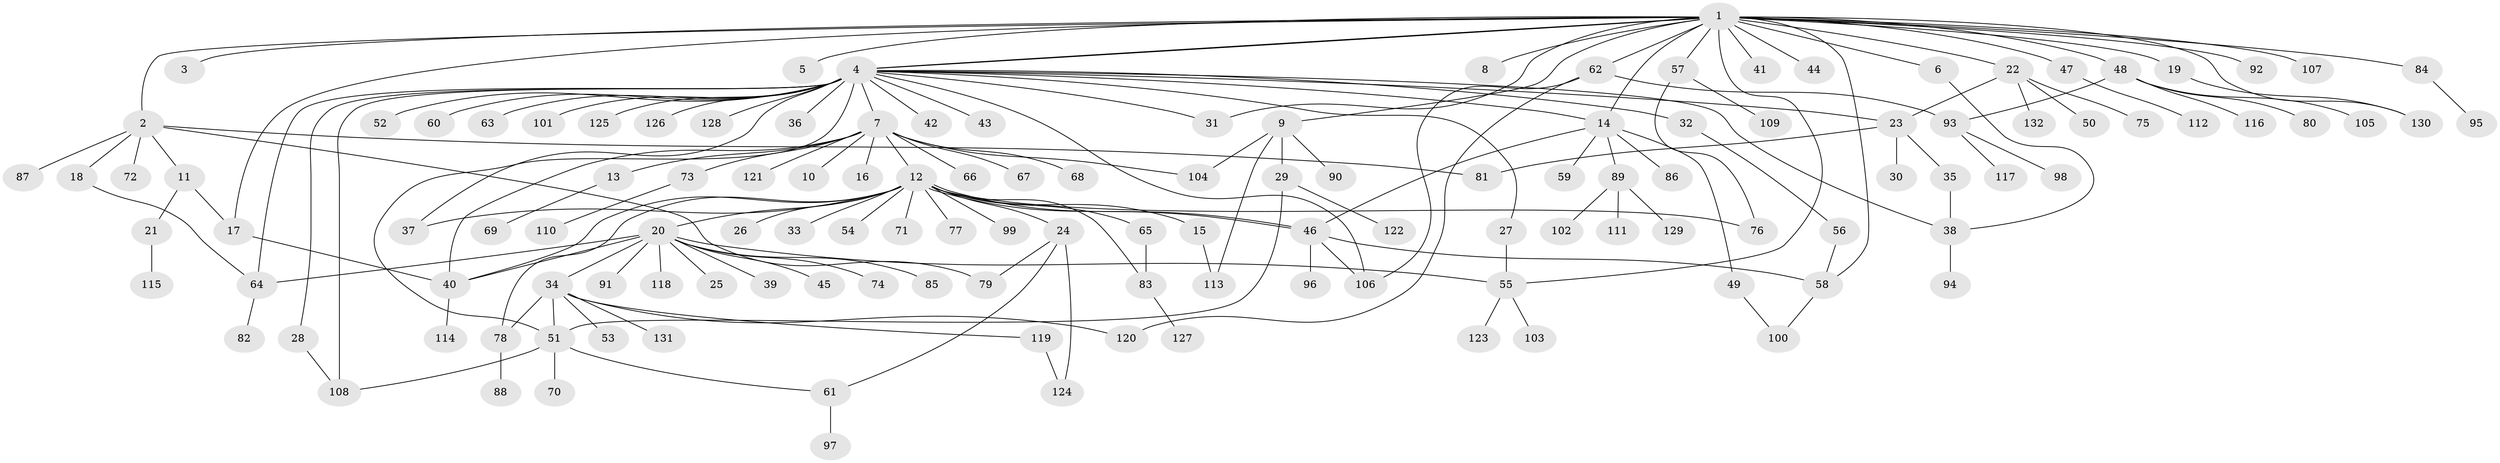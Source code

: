 // Generated by graph-tools (version 1.1) at 2025/47/03/09/25 04:47:16]
// undirected, 132 vertices, 169 edges
graph export_dot {
graph [start="1"]
  node [color=gray90,style=filled];
  1;
  2;
  3;
  4;
  5;
  6;
  7;
  8;
  9;
  10;
  11;
  12;
  13;
  14;
  15;
  16;
  17;
  18;
  19;
  20;
  21;
  22;
  23;
  24;
  25;
  26;
  27;
  28;
  29;
  30;
  31;
  32;
  33;
  34;
  35;
  36;
  37;
  38;
  39;
  40;
  41;
  42;
  43;
  44;
  45;
  46;
  47;
  48;
  49;
  50;
  51;
  52;
  53;
  54;
  55;
  56;
  57;
  58;
  59;
  60;
  61;
  62;
  63;
  64;
  65;
  66;
  67;
  68;
  69;
  70;
  71;
  72;
  73;
  74;
  75;
  76;
  77;
  78;
  79;
  80;
  81;
  82;
  83;
  84;
  85;
  86;
  87;
  88;
  89;
  90;
  91;
  92;
  93;
  94;
  95;
  96;
  97;
  98;
  99;
  100;
  101;
  102;
  103;
  104;
  105;
  106;
  107;
  108;
  109;
  110;
  111;
  112;
  113;
  114;
  115;
  116;
  117;
  118;
  119;
  120;
  121;
  122;
  123;
  124;
  125;
  126;
  127;
  128;
  129;
  130;
  131;
  132;
  1 -- 2;
  1 -- 3;
  1 -- 4;
  1 -- 4;
  1 -- 5;
  1 -- 6;
  1 -- 8;
  1 -- 9;
  1 -- 14;
  1 -- 17;
  1 -- 19;
  1 -- 22;
  1 -- 31;
  1 -- 41;
  1 -- 44;
  1 -- 47;
  1 -- 48;
  1 -- 55;
  1 -- 57;
  1 -- 58;
  1 -- 62;
  1 -- 84;
  1 -- 92;
  1 -- 107;
  1 -- 130;
  2 -- 11;
  2 -- 18;
  2 -- 72;
  2 -- 79;
  2 -- 81;
  2 -- 87;
  4 -- 7;
  4 -- 14;
  4 -- 23;
  4 -- 27;
  4 -- 28;
  4 -- 31;
  4 -- 32;
  4 -- 36;
  4 -- 37;
  4 -- 38;
  4 -- 42;
  4 -- 43;
  4 -- 51;
  4 -- 52;
  4 -- 60;
  4 -- 63;
  4 -- 64;
  4 -- 101;
  4 -- 106;
  4 -- 108;
  4 -- 125;
  4 -- 126;
  4 -- 128;
  6 -- 38;
  7 -- 10;
  7 -- 12;
  7 -- 13;
  7 -- 16;
  7 -- 40;
  7 -- 66;
  7 -- 67;
  7 -- 68;
  7 -- 73;
  7 -- 104;
  7 -- 121;
  9 -- 29;
  9 -- 90;
  9 -- 104;
  9 -- 113;
  11 -- 17;
  11 -- 21;
  12 -- 15;
  12 -- 20;
  12 -- 24;
  12 -- 26;
  12 -- 33;
  12 -- 37;
  12 -- 40;
  12 -- 46;
  12 -- 46;
  12 -- 54;
  12 -- 65;
  12 -- 71;
  12 -- 76;
  12 -- 77;
  12 -- 78;
  12 -- 83;
  12 -- 99;
  13 -- 69;
  14 -- 46;
  14 -- 49;
  14 -- 59;
  14 -- 86;
  14 -- 89;
  15 -- 113;
  17 -- 40;
  18 -- 64;
  19 -- 130;
  20 -- 25;
  20 -- 34;
  20 -- 39;
  20 -- 40;
  20 -- 45;
  20 -- 55;
  20 -- 64;
  20 -- 74;
  20 -- 85;
  20 -- 91;
  20 -- 118;
  21 -- 115;
  22 -- 23;
  22 -- 50;
  22 -- 75;
  22 -- 132;
  23 -- 30;
  23 -- 35;
  23 -- 81;
  24 -- 61;
  24 -- 79;
  24 -- 124;
  27 -- 55;
  28 -- 108;
  29 -- 51;
  29 -- 122;
  32 -- 56;
  34 -- 51;
  34 -- 53;
  34 -- 78;
  34 -- 119;
  34 -- 120;
  34 -- 131;
  35 -- 38;
  38 -- 94;
  40 -- 114;
  46 -- 58;
  46 -- 96;
  46 -- 106;
  47 -- 112;
  48 -- 80;
  48 -- 93;
  48 -- 105;
  48 -- 116;
  49 -- 100;
  51 -- 61;
  51 -- 70;
  51 -- 108;
  55 -- 103;
  55 -- 123;
  56 -- 58;
  57 -- 76;
  57 -- 109;
  58 -- 100;
  61 -- 97;
  62 -- 93;
  62 -- 106;
  62 -- 120;
  64 -- 82;
  65 -- 83;
  73 -- 110;
  78 -- 88;
  83 -- 127;
  84 -- 95;
  89 -- 102;
  89 -- 111;
  89 -- 129;
  93 -- 98;
  93 -- 117;
  119 -- 124;
}
